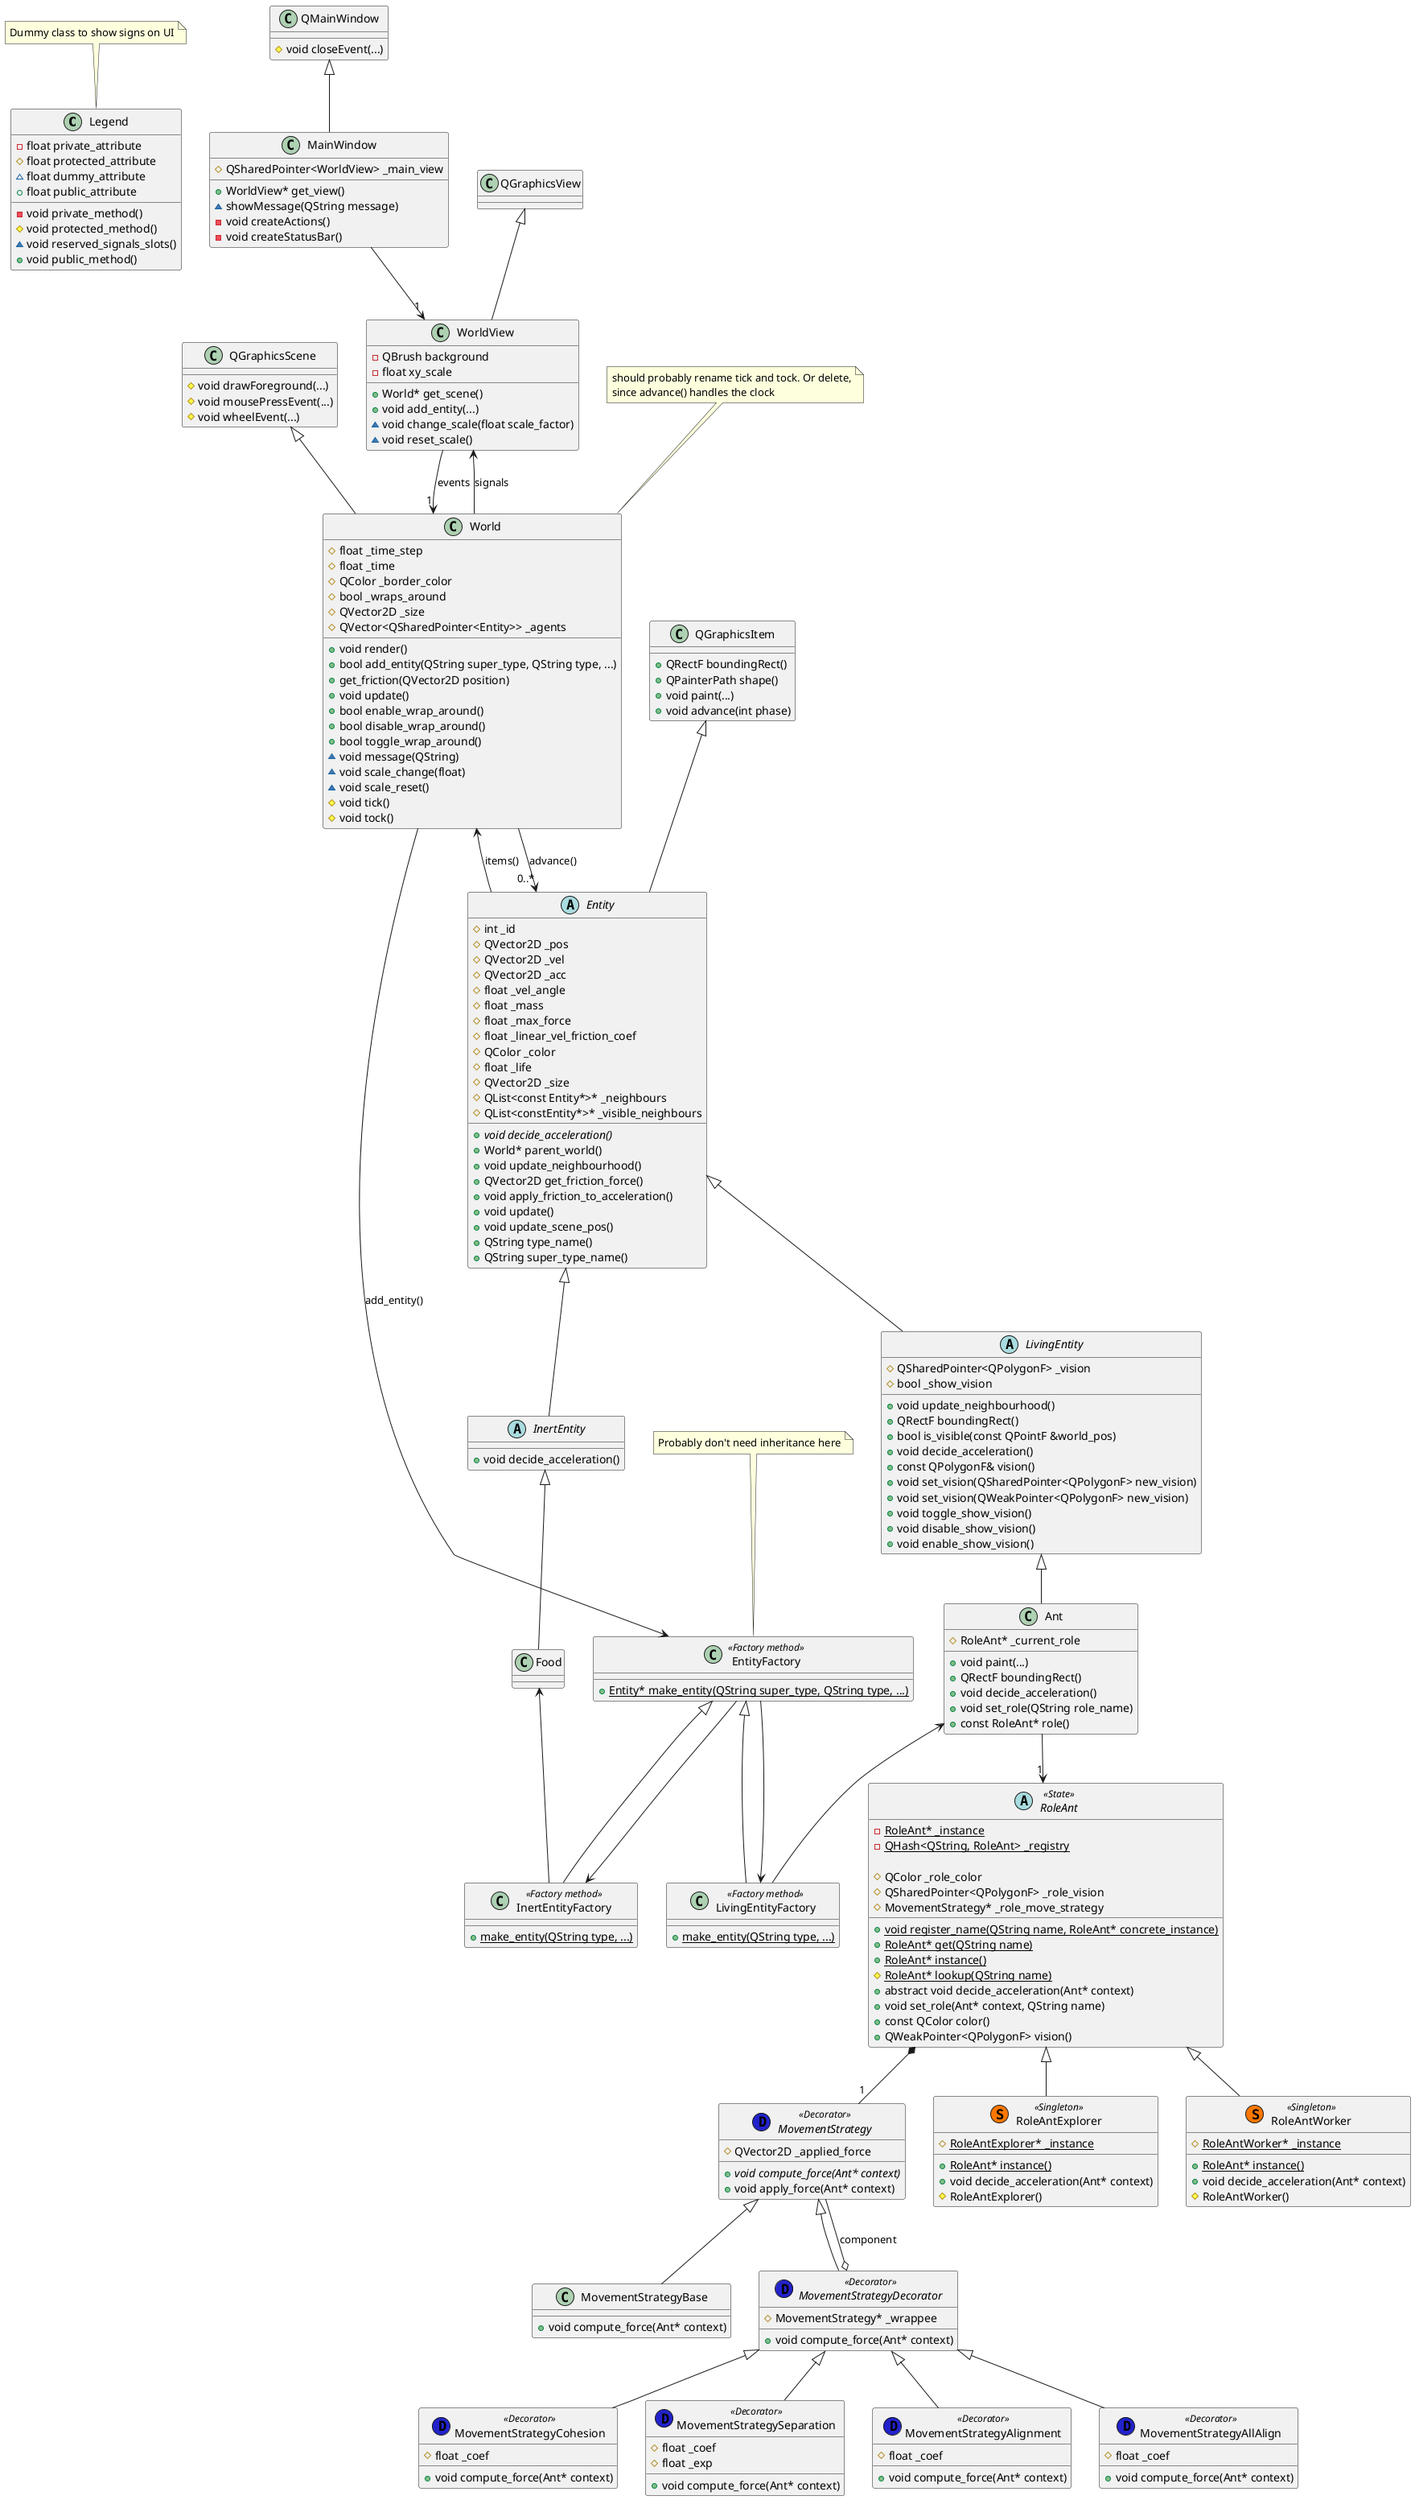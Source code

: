 @startuml

class Legend {
    -void private_method()
    #void protected_method()
    ~void reserved_signals_slots()
    +void public_method()

    -float private_attribute
    #float protected_attribute
    ~float dummy_attribute
    +float public_attribute
}
note top: Dummy class to show signs on UI

class MainWindow {
    #QSharedPointer<WorldView> _main_view

    +WorldView* get_view()
    ~showMessage(QString message)
    -void createActions()
    -void createStatusBar()
}

class QMainWindow {
    #void closeEvent(...)
}

class QGraphicsView

class QGraphicsScene {
    #void drawForeground(...)
    #void mousePressEvent(...)
    #void wheelEvent(...)
}

class QGraphicsItem {
    +QRectF boundingRect()
    +QPainterPath shape()
    +void paint(...)
    +void advance(int phase)
}

class WorldView {
    -QBrush background
    -float xy_scale

    +World* get_scene()
    +void add_entity(...)
    ~void change_scale(float scale_factor)
    ~void reset_scale()
}

class World {
    #float _time_step
    #float _time
    #QColor _border_color
    #bool _wraps_around
    #QVector2D _size
    #QVector<QSharedPointer<Entity>> _agents

    +void render()
    +bool add_entity(QString super_type, QString type, ...)
    +get_friction(QVector2D position)
    +void update()
    +bool enable_wrap_around()
    +bool disable_wrap_around()
    +bool toggle_wrap_around()
    ~void message(QString)
    ~void scale_change(float)
    ~void scale_reset()
    #void tick()
    #void tock()
}
note top: should probably rename tick and tock. Or delete,\nsince advance() handles the clock

abstract class Entity {
#int _id
#QVector2D _pos
#QVector2D _vel
#QVector2D _acc
#float _vel_angle
#float _mass
#float _max_force
#float _linear_vel_friction_coef
#QColor _color
#float _life
#QVector2D _size
#QList<const Entity*>* _neighbours
#QList<constEntity*>* _visible_neighbours

+{abstract} void decide_acceleration()
+World* parent_world()
+void update_neighbourhood()
+QVector2D get_friction_force()
+void apply_friction_to_acceleration()
+void update()
+void update_scene_pos()
+QString type_name()
+QString super_type_name()
}

abstract class LivingEntity {
#QSharedPointer<QPolygonF> _vision
#bool _show_vision

+void update_neighbourhood()
+QRectF boundingRect()
+bool is_visible(const QPointF &world_pos)
+void decide_acceleration()
+const QPolygonF& vision()
+void set_vision(QSharedPointer<QPolygonF> new_vision)
+void set_vision(QWeakPointer<QPolygonF> new_vision)
+void toggle_show_vision()
+void disable_show_vision()
+void enable_show_vision()
}

abstract class InertEntity {
+void decide_acceleration()
}

class Ant {
    #RoleAnt* _current_role

    +void paint(...)
    +QRectF boundingRect()
    +void decide_acceleration()
    +void set_role(QString role_name)
    +const RoleAnt* role()
}

class Food

abstract class MovementStrategy << (D,#2222CC) Decorator >> {
#QVector2D _applied_force

+{abstract} void compute_force(Ant* context)
+void apply_force(Ant* context)
}

class MovementStrategyBase {
    +void compute_force(Ant* context)
}

abstract class MovementStrategyDecorator << (D,#2222CC) Decorator >> {
#MovementStrategy* _wrappee

+void compute_force(Ant* context)
}

class MovementStrategyCohesion << (D,#2222CC) Decorator >> {
    #float _coef

    +void compute_force(Ant* context)
}

class MovementStrategySeparation << (D,#2222CC) Decorator >> {
    #float _coef
    #float _exp

    +void compute_force(Ant* context)
}

class MovementStrategyAlignment << (D,#2222CC) Decorator >> {
    #float _coef

    +void compute_force(Ant* context)
}

class MovementStrategyAllAlign << (D,#2222CC) Decorator >> {
    #float _coef

    +void compute_force(Ant* context)
}

abstract class RoleAnt << State >> {
+{static} void register_name(QString name, RoleAnt* concrete_instance)
+{static} RoleAnt* get(QString name)
+{static} RoleAnt* instance()
-{static} RoleAnt* _instance
-{static} QHash<QString, RoleAnt> _registry

#{static} RoleAnt* lookup(QString name)
#QColor _role_color
#QSharedPointer<QPolygonF> _role_vision
#MovementStrategy* _role_move_strategy

+abstract void decide_acceleration(Ant* context)
+void set_role(Ant* context, QString name)
+const QColor color()
+QWeakPointer<QPolygonF> vision()
}

class RoleAntExplorer << (S,#FF7700) Singleton >> {
    #{static} RoleAntExplorer* _instance

    +{static} RoleAnt* instance()
    +void decide_acceleration(Ant* context)
    #RoleAntExplorer()
}

class RoleAntWorker << (S,#FF7700) Singleton >> {
    #{static} RoleAntWorker* _instance

    +{static} RoleAnt* instance()
    +void decide_acceleration(Ant* context)
    #RoleAntWorker()
}

class EntityFactory << Factory method >> {
    +{static} Entity* make_entity(QString super_type, QString type, ...)
}
note top of EntityFactory : Probably don't need inheritance here

class LivingEntityFactory << Factory method >> {
    +{static} make_entity(QString type, ...)
}

class InertEntityFactory << Factory method >> {
    +{static} make_entity(QString type, ...)
}   

QMainWindow <|-- MainWindow
MainWindow --> "1" WorldView

QGraphicsView <|-- WorldView

QGraphicsScene <|-- World

QGraphicsItem <|-- Entity

WorldView --> "1" World : events
World --> WorldView : signals

World --> "0..*" Entity : advance()
Entity --> World : items()
World --> EntityFactory : add_entity()

EntityFactory <|-- LivingEntityFactory
EntityFactory <|-- InertEntityFactory

EntityFactory --> LivingEntityFactory
EntityFactory --> InertEntityFactory

Ant <-- LivingEntityFactory
Food <-- InertEntityFactory

Entity <|-- LivingEntity
LivingEntity <|-- Ant

Entity <|-- InertEntity
InertEntity <|-- Food

Ant --> "1" RoleAnt
RoleAnt <|-- RoleAntWorker
RoleAnt <|-- RoleAntExplorer

RoleAnt *-- "1" MovementStrategy
MovementStrategy <|-- MovementStrategyBase
MovementStrategy <|-- MovementStrategyDecorator
MovementStrategyDecorator <|-- MovementStrategyCohesion
MovementStrategyDecorator <|-- MovementStrategySeparation
MovementStrategyDecorator <|-- MovementStrategyAlignment
MovementStrategyDecorator <|-- MovementStrategyAllAlign

MovementStrategyDecorator o-- MovementStrategy : component

@enduml
